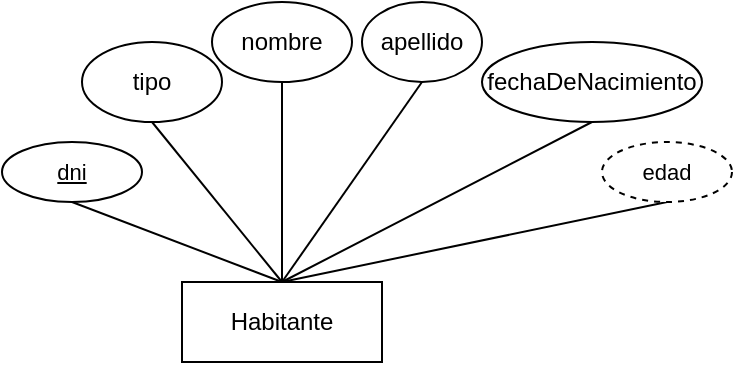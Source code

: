 <mxfile version="28.2.3">
  <diagram name="Página-1" id="cnIFtuz8EK1eXhaaNWIq">
    <mxGraphModel dx="1105" dy="473" grid="1" gridSize="10" guides="1" tooltips="1" connect="1" arrows="1" fold="1" page="1" pageScale="1" pageWidth="827" pageHeight="1169" math="0" shadow="0">
      <root>
        <mxCell id="0" />
        <mxCell id="1" parent="0" />
        <mxCell id="kZis7W0_5P2IjQaN0d2r-11" style="edgeStyle=none;shape=connector;rounded=0;orthogonalLoop=1;jettySize=auto;html=1;exitX=0.5;exitY=0;exitDx=0;exitDy=0;entryX=0.5;entryY=1;entryDx=0;entryDy=0;strokeColor=default;align=center;verticalAlign=middle;fontFamily=Helvetica;fontSize=11;fontColor=default;labelBackgroundColor=default;endArrow=none;" edge="1" parent="1" source="kZis7W0_5P2IjQaN0d2r-2" target="kZis7W0_5P2IjQaN0d2r-10">
          <mxGeometry relative="1" as="geometry" />
        </mxCell>
        <mxCell id="kZis7W0_5P2IjQaN0d2r-2" value="Habitante" style="whiteSpace=wrap;html=1;align=center;" vertex="1" parent="1">
          <mxGeometry x="110" y="180" width="100" height="40" as="geometry" />
        </mxCell>
        <mxCell id="kZis7W0_5P2IjQaN0d2r-6" style="edgeStyle=none;shape=connector;rounded=0;orthogonalLoop=1;jettySize=auto;html=1;exitX=0.5;exitY=1;exitDx=0;exitDy=0;entryX=0.5;entryY=0;entryDx=0;entryDy=0;strokeColor=default;align=center;verticalAlign=middle;fontFamily=Helvetica;fontSize=11;fontColor=default;labelBackgroundColor=default;endArrow=none;" edge="1" parent="1" source="kZis7W0_5P2IjQaN0d2r-3" target="kZis7W0_5P2IjQaN0d2r-2">
          <mxGeometry relative="1" as="geometry" />
        </mxCell>
        <mxCell id="kZis7W0_5P2IjQaN0d2r-3" value="tipo" style="ellipse;whiteSpace=wrap;html=1;align=center;" vertex="1" parent="1">
          <mxGeometry x="60" y="60" width="70" height="40" as="geometry" />
        </mxCell>
        <mxCell id="kZis7W0_5P2IjQaN0d2r-9" style="edgeStyle=none;shape=connector;rounded=0;orthogonalLoop=1;jettySize=auto;html=1;exitX=0.5;exitY=1;exitDx=0;exitDy=0;entryX=0.5;entryY=0;entryDx=0;entryDy=0;strokeColor=default;align=center;verticalAlign=middle;fontFamily=Helvetica;fontSize=11;fontColor=default;labelBackgroundColor=default;endArrow=none;" edge="1" parent="1" source="kZis7W0_5P2IjQaN0d2r-7" target="kZis7W0_5P2IjQaN0d2r-2">
          <mxGeometry relative="1" as="geometry" />
        </mxCell>
        <mxCell id="kZis7W0_5P2IjQaN0d2r-7" value="dni" style="ellipse;whiteSpace=wrap;html=1;align=center;fontStyle=4;fontFamily=Helvetica;fontSize=11;fontColor=default;labelBackgroundColor=default;" vertex="1" parent="1">
          <mxGeometry x="20" y="110" width="70" height="30" as="geometry" />
        </mxCell>
        <mxCell id="kZis7W0_5P2IjQaN0d2r-10" value="nombre" style="ellipse;whiteSpace=wrap;html=1;align=center;" vertex="1" parent="1">
          <mxGeometry x="125" y="40" width="70" height="40" as="geometry" />
        </mxCell>
        <mxCell id="kZis7W0_5P2IjQaN0d2r-13" style="edgeStyle=none;shape=connector;rounded=0;orthogonalLoop=1;jettySize=auto;html=1;exitX=0.5;exitY=1;exitDx=0;exitDy=0;entryX=0.5;entryY=0;entryDx=0;entryDy=0;strokeColor=default;align=center;verticalAlign=middle;fontFamily=Helvetica;fontSize=11;fontColor=default;labelBackgroundColor=default;endArrow=none;" edge="1" parent="1" source="kZis7W0_5P2IjQaN0d2r-12" target="kZis7W0_5P2IjQaN0d2r-2">
          <mxGeometry relative="1" as="geometry" />
        </mxCell>
        <mxCell id="kZis7W0_5P2IjQaN0d2r-12" value="edad" style="ellipse;whiteSpace=wrap;html=1;align=center;dashed=1;fontFamily=Helvetica;fontSize=11;fontColor=default;labelBackgroundColor=default;" vertex="1" parent="1">
          <mxGeometry x="320" y="110" width="65" height="30" as="geometry" />
        </mxCell>
        <mxCell id="kZis7W0_5P2IjQaN0d2r-16" style="edgeStyle=none;shape=connector;rounded=0;orthogonalLoop=1;jettySize=auto;html=1;exitX=0.5;exitY=1;exitDx=0;exitDy=0;strokeColor=default;align=center;verticalAlign=middle;fontFamily=Helvetica;fontSize=11;fontColor=default;labelBackgroundColor=default;endArrow=none;" edge="1" parent="1" source="kZis7W0_5P2IjQaN0d2r-15">
          <mxGeometry relative="1" as="geometry">
            <mxPoint x="160" y="180" as="targetPoint" />
          </mxGeometry>
        </mxCell>
        <mxCell id="kZis7W0_5P2IjQaN0d2r-15" value="fechaDeNacimiento" style="ellipse;whiteSpace=wrap;html=1;align=center;" vertex="1" parent="1">
          <mxGeometry x="260" y="60" width="110" height="40" as="geometry" />
        </mxCell>
        <mxCell id="kZis7W0_5P2IjQaN0d2r-18" style="edgeStyle=none;shape=connector;rounded=0;orthogonalLoop=1;jettySize=auto;html=1;exitX=0.5;exitY=1;exitDx=0;exitDy=0;strokeColor=default;align=center;verticalAlign=middle;fontFamily=Helvetica;fontSize=11;fontColor=default;labelBackgroundColor=default;endArrow=none;" edge="1" parent="1" source="kZis7W0_5P2IjQaN0d2r-17">
          <mxGeometry relative="1" as="geometry">
            <mxPoint x="160" y="180" as="targetPoint" />
          </mxGeometry>
        </mxCell>
        <mxCell id="kZis7W0_5P2IjQaN0d2r-17" value="apellido" style="ellipse;whiteSpace=wrap;html=1;align=center;" vertex="1" parent="1">
          <mxGeometry x="200" y="40" width="60" height="40" as="geometry" />
        </mxCell>
      </root>
    </mxGraphModel>
  </diagram>
</mxfile>
